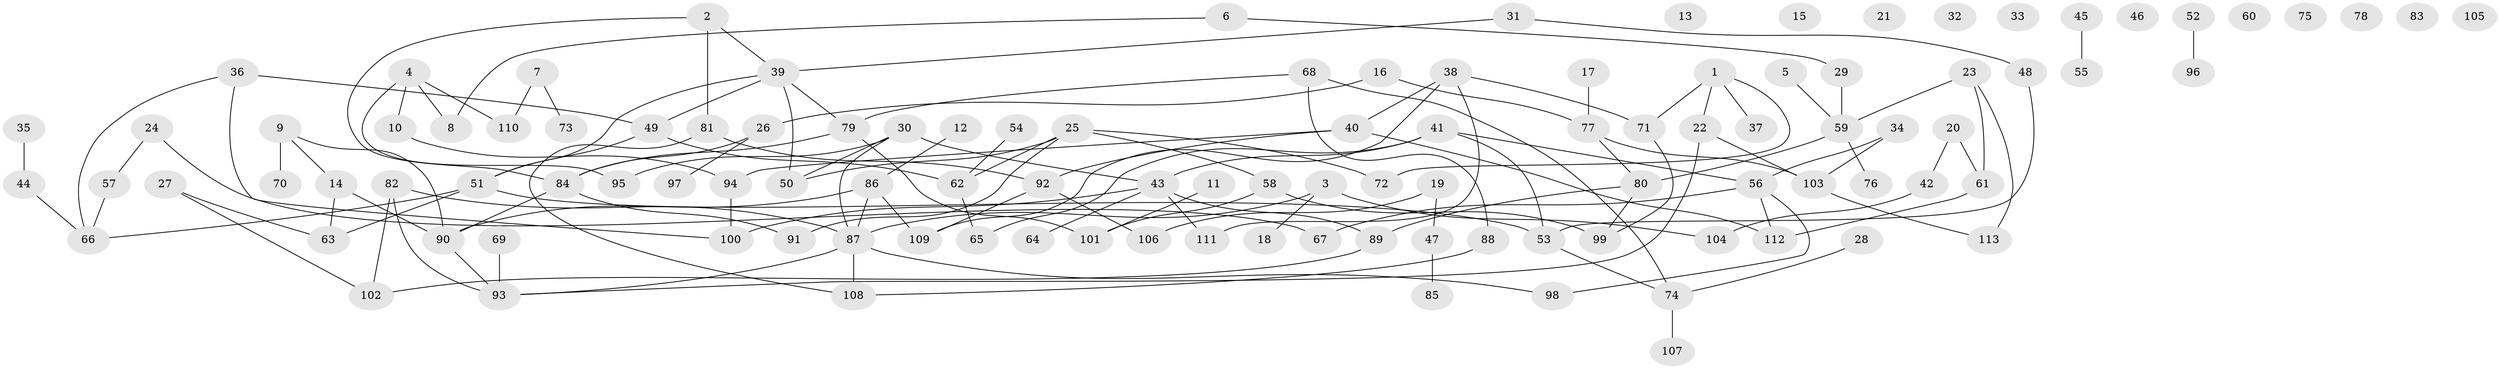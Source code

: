 // coarse degree distribution, {0: 0.19642857142857142, 3: 0.05357142857142857, 1: 0.23214285714285715, 2: 0.21428571428571427, 4: 0.14285714285714285, 5: 0.08928571428571429, 11: 0.017857142857142856, 7: 0.03571428571428571, 8: 0.017857142857142856}
// Generated by graph-tools (version 1.1) at 2025/42/03/04/25 21:42:29]
// undirected, 113 vertices, 138 edges
graph export_dot {
graph [start="1"]
  node [color=gray90,style=filled];
  1;
  2;
  3;
  4;
  5;
  6;
  7;
  8;
  9;
  10;
  11;
  12;
  13;
  14;
  15;
  16;
  17;
  18;
  19;
  20;
  21;
  22;
  23;
  24;
  25;
  26;
  27;
  28;
  29;
  30;
  31;
  32;
  33;
  34;
  35;
  36;
  37;
  38;
  39;
  40;
  41;
  42;
  43;
  44;
  45;
  46;
  47;
  48;
  49;
  50;
  51;
  52;
  53;
  54;
  55;
  56;
  57;
  58;
  59;
  60;
  61;
  62;
  63;
  64;
  65;
  66;
  67;
  68;
  69;
  70;
  71;
  72;
  73;
  74;
  75;
  76;
  77;
  78;
  79;
  80;
  81;
  82;
  83;
  84;
  85;
  86;
  87;
  88;
  89;
  90;
  91;
  92;
  93;
  94;
  95;
  96;
  97;
  98;
  99;
  100;
  101;
  102;
  103;
  104;
  105;
  106;
  107;
  108;
  109;
  110;
  111;
  112;
  113;
  1 -- 22;
  1 -- 37;
  1 -- 71;
  1 -- 72;
  2 -- 39;
  2 -- 81;
  2 -- 84;
  3 -- 18;
  3 -- 87;
  3 -- 104;
  4 -- 8;
  4 -- 10;
  4 -- 95;
  4 -- 110;
  5 -- 59;
  6 -- 8;
  6 -- 29;
  7 -- 73;
  7 -- 110;
  9 -- 14;
  9 -- 70;
  9 -- 90;
  10 -- 94;
  11 -- 101;
  12 -- 86;
  14 -- 63;
  14 -- 90;
  16 -- 26;
  16 -- 77;
  17 -- 77;
  19 -- 47;
  19 -- 106;
  20 -- 42;
  20 -- 61;
  22 -- 93;
  22 -- 103;
  23 -- 59;
  23 -- 61;
  23 -- 113;
  24 -- 57;
  24 -- 67;
  25 -- 50;
  25 -- 58;
  25 -- 62;
  25 -- 72;
  25 -- 91;
  26 -- 84;
  26 -- 97;
  27 -- 63;
  27 -- 102;
  28 -- 74;
  29 -- 59;
  30 -- 43;
  30 -- 50;
  30 -- 87;
  30 -- 95;
  31 -- 39;
  31 -- 48;
  34 -- 56;
  34 -- 103;
  35 -- 44;
  36 -- 49;
  36 -- 66;
  36 -- 100;
  38 -- 40;
  38 -- 71;
  38 -- 109;
  38 -- 111;
  39 -- 49;
  39 -- 50;
  39 -- 51;
  39 -- 79;
  40 -- 92;
  40 -- 94;
  40 -- 112;
  41 -- 43;
  41 -- 53;
  41 -- 56;
  41 -- 65;
  42 -- 104;
  43 -- 64;
  43 -- 89;
  43 -- 100;
  43 -- 111;
  44 -- 66;
  45 -- 55;
  47 -- 85;
  48 -- 53;
  49 -- 51;
  49 -- 62;
  51 -- 53;
  51 -- 63;
  51 -- 66;
  52 -- 96;
  53 -- 74;
  54 -- 62;
  56 -- 67;
  56 -- 98;
  56 -- 112;
  57 -- 66;
  58 -- 99;
  58 -- 101;
  59 -- 76;
  59 -- 80;
  61 -- 112;
  62 -- 65;
  68 -- 74;
  68 -- 79;
  68 -- 88;
  69 -- 93;
  71 -- 99;
  74 -- 107;
  77 -- 80;
  77 -- 103;
  79 -- 84;
  79 -- 101;
  80 -- 89;
  80 -- 99;
  81 -- 92;
  81 -- 108;
  82 -- 87;
  82 -- 93;
  82 -- 102;
  84 -- 90;
  84 -- 91;
  86 -- 87;
  86 -- 90;
  86 -- 109;
  87 -- 93;
  87 -- 98;
  87 -- 108;
  88 -- 108;
  89 -- 102;
  90 -- 93;
  92 -- 106;
  92 -- 109;
  94 -- 100;
  103 -- 113;
}
